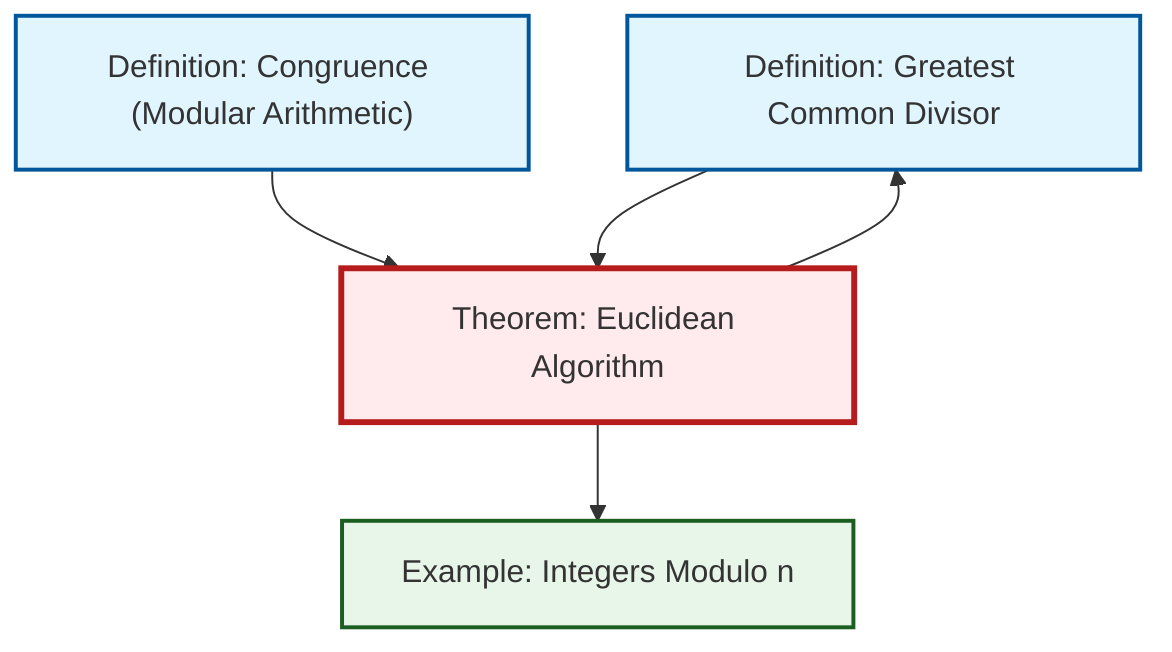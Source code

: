 graph TD
    classDef definition fill:#e1f5fe,stroke:#01579b,stroke-width:2px
    classDef theorem fill:#f3e5f5,stroke:#4a148c,stroke-width:2px
    classDef axiom fill:#fff3e0,stroke:#e65100,stroke-width:2px
    classDef example fill:#e8f5e9,stroke:#1b5e20,stroke-width:2px
    classDef current fill:#ffebee,stroke:#b71c1c,stroke-width:3px
    def-gcd["Definition: Greatest Common Divisor"]:::definition
    ex-quotient-integers-mod-n["Example: Integers Modulo n"]:::example
    def-congruence["Definition: Congruence (Modular Arithmetic)"]:::definition
    thm-euclidean-algorithm["Theorem: Euclidean Algorithm"]:::theorem
    thm-euclidean-algorithm --> def-gcd
    def-congruence --> thm-euclidean-algorithm
    thm-euclidean-algorithm --> ex-quotient-integers-mod-n
    def-gcd --> thm-euclidean-algorithm
    class thm-euclidean-algorithm current